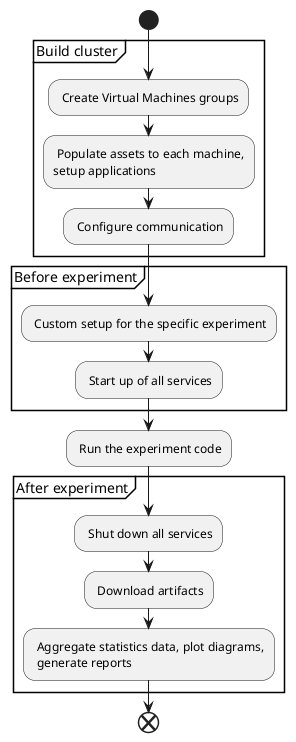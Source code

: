 @startuml
start
partition "Build cluster" {
: Create Virtual Machines groups;
: Populate assets to each machine,\nsetup applications;
: Configure communication;
}

partition "Before experiment" {
: Custom setup for the specific experiment;
: Start up of all services;
}

: Run the experiment code;

partition "After experiment" {
: Shut down all services;
: Download artifacts;
: Aggregate statistics data, plot diagrams,\n generate reports;
}
end
@enduml
